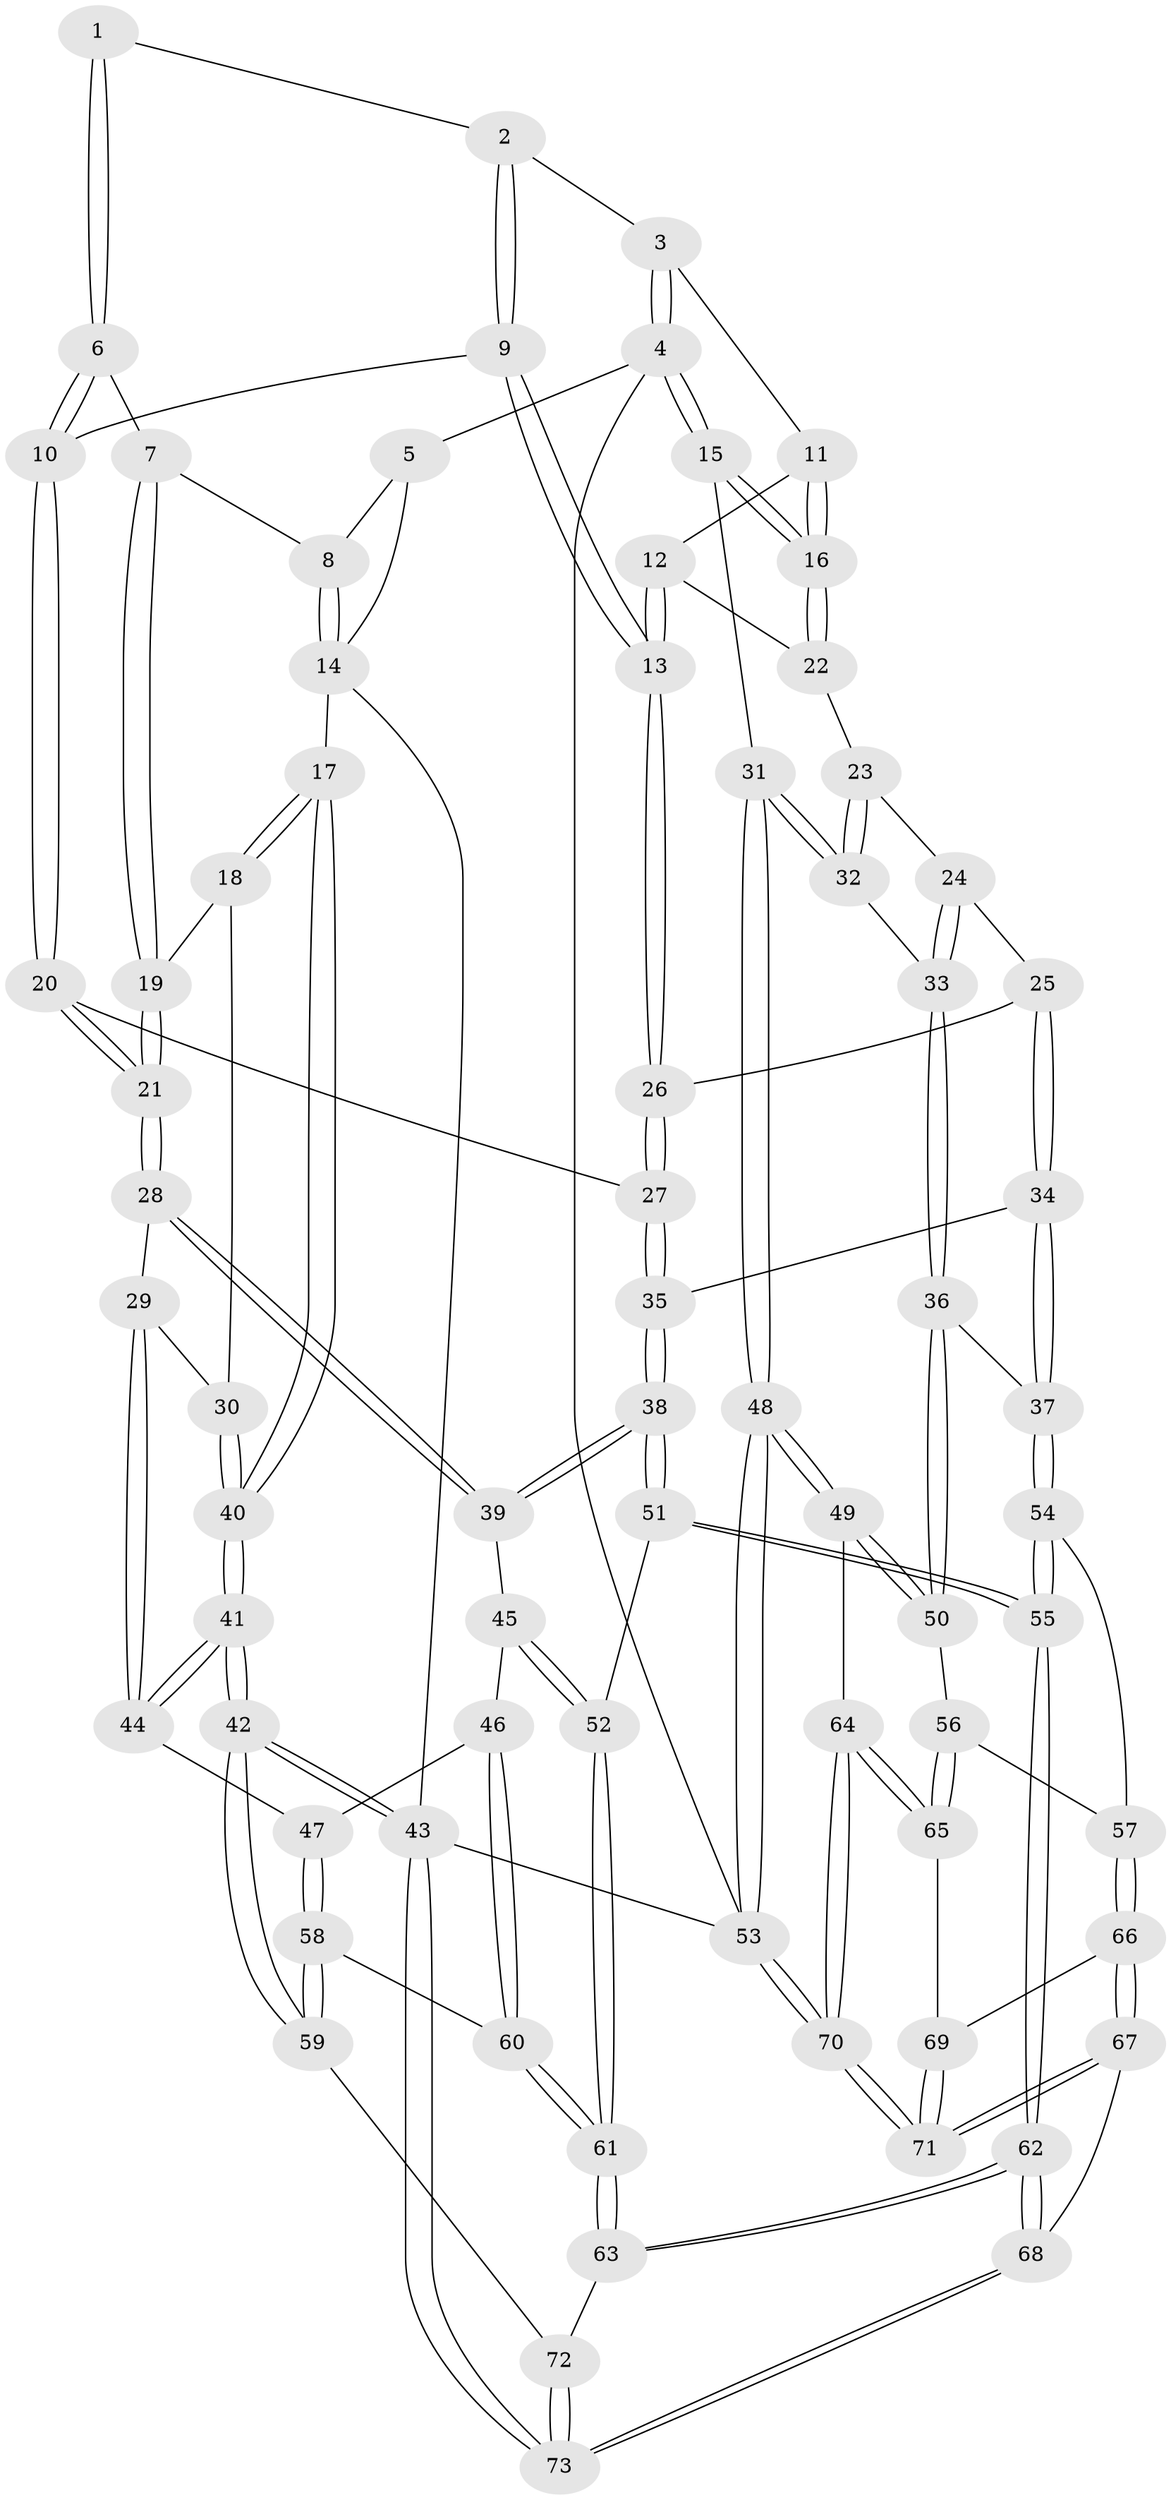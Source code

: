 // Generated by graph-tools (version 1.1) at 2025/03/03/09/25 03:03:12]
// undirected, 73 vertices, 179 edges
graph export_dot {
graph [start="1"]
  node [color=gray90,style=filled];
  1 [pos="+0.385195596782277+0"];
  2 [pos="+0.5614396211337167+0"];
  3 [pos="+0.85053218051141+0"];
  4 [pos="+1+0"];
  5 [pos="+0.3208447710269748+0"];
  6 [pos="+0.38125695729470016+0.22460752540779683"];
  7 [pos="+0.20131941409772097+0.15440080772346398"];
  8 [pos="+0.21796438324253437+0.02200258565457766"];
  9 [pos="+0.5829344199308799+0.24063683323931234"];
  10 [pos="+0.40254887860737965+0.2848477539442472"];
  11 [pos="+0.8490871320089837+0.07997228239195875"];
  12 [pos="+0.8211098413866683+0.22475118752920709"];
  13 [pos="+0.6262974486540169+0.2897391195913018"];
  14 [pos="+0+0.1913445956066966"];
  15 [pos="+1+0.36456062520366256"];
  16 [pos="+1+0.33702118266219167"];
  17 [pos="+0+0.22695526279351552"];
  18 [pos="+0.09120177927783917+0.27744571501792675"];
  19 [pos="+0.16568926869028208+0.2569896573612775"];
  20 [pos="+0.31987911199745034+0.3896408240346927"];
  21 [pos="+0.31493487734286374+0.39066661970264854"];
  22 [pos="+0.8735433757322594+0.28715795159738033"];
  23 [pos="+0.8242525382183039+0.40699619923677866"];
  24 [pos="+0.6955384158979983+0.39186480358514253"];
  25 [pos="+0.6396552000691705+0.37669790624821636"];
  26 [pos="+0.6306731299879311+0.34024173734882335"];
  27 [pos="+0.37710158661749604+0.42456391181664704"];
  28 [pos="+0.2511165444618773+0.4879467415851308"];
  29 [pos="+0.20796329140856437+0.5033531252160931"];
  30 [pos="+0.09724616232714517+0.483480539688733"];
  31 [pos="+1+0.4798793192603747"];
  32 [pos="+0.8821420172256891+0.522062680414999"];
  33 [pos="+0.8273776968093666+0.5760410233029315"];
  34 [pos="+0.5780421107169502+0.5848467734640512"];
  35 [pos="+0.561271899668594+0.5904816381515714"];
  36 [pos="+0.787229100624528+0.6255216928837434"];
  37 [pos="+0.7018113720415989+0.6343859150487321"];
  38 [pos="+0.5086215043812439+0.6487561759755848"];
  39 [pos="+0.3246591026232681+0.634390198593547"];
  40 [pos="+0+0.5908691435812323"];
  41 [pos="+0+0.7128449130246842"];
  42 [pos="+0+0.9374373005716058"];
  43 [pos="+0+1"];
  44 [pos="+0.13921282546853733+0.6830763563304629"];
  45 [pos="+0.2949761477447811+0.6718091101747362"];
  46 [pos="+0.2423562688609528+0.7154441364241717"];
  47 [pos="+0.1772568746075752+0.7036625069302215"];
  48 [pos="+1+0.8204995745815016"];
  49 [pos="+1+0.8117775421809117"];
  50 [pos="+0.8440361157867412+0.6955157265439347"];
  51 [pos="+0.5022829705910719+0.684880139669558"];
  52 [pos="+0.3834994540868398+0.7877296951227648"];
  53 [pos="+1+1"];
  54 [pos="+0.6972183808815092+0.7650480490152525"];
  55 [pos="+0.5499750105896598+0.8694980869713465"];
  56 [pos="+0.7849763017246144+0.8211680064920709"];
  57 [pos="+0.734344465413085+0.8377798184505454"];
  58 [pos="+0.1531845300867817+0.8830406652606123"];
  59 [pos="+0.13611371539621314+0.8952546426825699"];
  60 [pos="+0.2875788272294882+0.8411111210116067"];
  61 [pos="+0.33241426511655264+0.8647134214600374"];
  62 [pos="+0.5328839045675153+1"];
  63 [pos="+0.34731639779183315+0.892529592138307"];
  64 [pos="+0.9461543934696709+0.8495834262242042"];
  65 [pos="+0.8832670603539635+0.8666681618020116"];
  66 [pos="+0.7203650857742552+0.8989901313357413"];
  67 [pos="+0.541970236094573+1"];
  68 [pos="+0.536168619911686+1"];
  69 [pos="+0.8589228266011936+0.8856714821171243"];
  70 [pos="+0.7494850022335113+1"];
  71 [pos="+0.6777476209764027+1"];
  72 [pos="+0.193077856993074+0.9594627783267711"];
  73 [pos="+0.36853462936719117+1"];
  1 -- 2;
  1 -- 6;
  1 -- 6;
  2 -- 3;
  2 -- 9;
  2 -- 9;
  3 -- 4;
  3 -- 4;
  3 -- 11;
  4 -- 5;
  4 -- 15;
  4 -- 15;
  4 -- 53;
  5 -- 8;
  5 -- 14;
  6 -- 7;
  6 -- 10;
  6 -- 10;
  7 -- 8;
  7 -- 19;
  7 -- 19;
  8 -- 14;
  8 -- 14;
  9 -- 10;
  9 -- 13;
  9 -- 13;
  10 -- 20;
  10 -- 20;
  11 -- 12;
  11 -- 16;
  11 -- 16;
  12 -- 13;
  12 -- 13;
  12 -- 22;
  13 -- 26;
  13 -- 26;
  14 -- 17;
  14 -- 43;
  15 -- 16;
  15 -- 16;
  15 -- 31;
  16 -- 22;
  16 -- 22;
  17 -- 18;
  17 -- 18;
  17 -- 40;
  17 -- 40;
  18 -- 19;
  18 -- 30;
  19 -- 21;
  19 -- 21;
  20 -- 21;
  20 -- 21;
  20 -- 27;
  21 -- 28;
  21 -- 28;
  22 -- 23;
  23 -- 24;
  23 -- 32;
  23 -- 32;
  24 -- 25;
  24 -- 33;
  24 -- 33;
  25 -- 26;
  25 -- 34;
  25 -- 34;
  26 -- 27;
  26 -- 27;
  27 -- 35;
  27 -- 35;
  28 -- 29;
  28 -- 39;
  28 -- 39;
  29 -- 30;
  29 -- 44;
  29 -- 44;
  30 -- 40;
  30 -- 40;
  31 -- 32;
  31 -- 32;
  31 -- 48;
  31 -- 48;
  32 -- 33;
  33 -- 36;
  33 -- 36;
  34 -- 35;
  34 -- 37;
  34 -- 37;
  35 -- 38;
  35 -- 38;
  36 -- 37;
  36 -- 50;
  36 -- 50;
  37 -- 54;
  37 -- 54;
  38 -- 39;
  38 -- 39;
  38 -- 51;
  38 -- 51;
  39 -- 45;
  40 -- 41;
  40 -- 41;
  41 -- 42;
  41 -- 42;
  41 -- 44;
  41 -- 44;
  42 -- 43;
  42 -- 43;
  42 -- 59;
  42 -- 59;
  43 -- 73;
  43 -- 73;
  43 -- 53;
  44 -- 47;
  45 -- 46;
  45 -- 52;
  45 -- 52;
  46 -- 47;
  46 -- 60;
  46 -- 60;
  47 -- 58;
  47 -- 58;
  48 -- 49;
  48 -- 49;
  48 -- 53;
  48 -- 53;
  49 -- 50;
  49 -- 50;
  49 -- 64;
  50 -- 56;
  51 -- 52;
  51 -- 55;
  51 -- 55;
  52 -- 61;
  52 -- 61;
  53 -- 70;
  53 -- 70;
  54 -- 55;
  54 -- 55;
  54 -- 57;
  55 -- 62;
  55 -- 62;
  56 -- 57;
  56 -- 65;
  56 -- 65;
  57 -- 66;
  57 -- 66;
  58 -- 59;
  58 -- 59;
  58 -- 60;
  59 -- 72;
  60 -- 61;
  60 -- 61;
  61 -- 63;
  61 -- 63;
  62 -- 63;
  62 -- 63;
  62 -- 68;
  62 -- 68;
  63 -- 72;
  64 -- 65;
  64 -- 65;
  64 -- 70;
  64 -- 70;
  65 -- 69;
  66 -- 67;
  66 -- 67;
  66 -- 69;
  67 -- 68;
  67 -- 71;
  67 -- 71;
  68 -- 73;
  68 -- 73;
  69 -- 71;
  69 -- 71;
  70 -- 71;
  70 -- 71;
  72 -- 73;
  72 -- 73;
}
